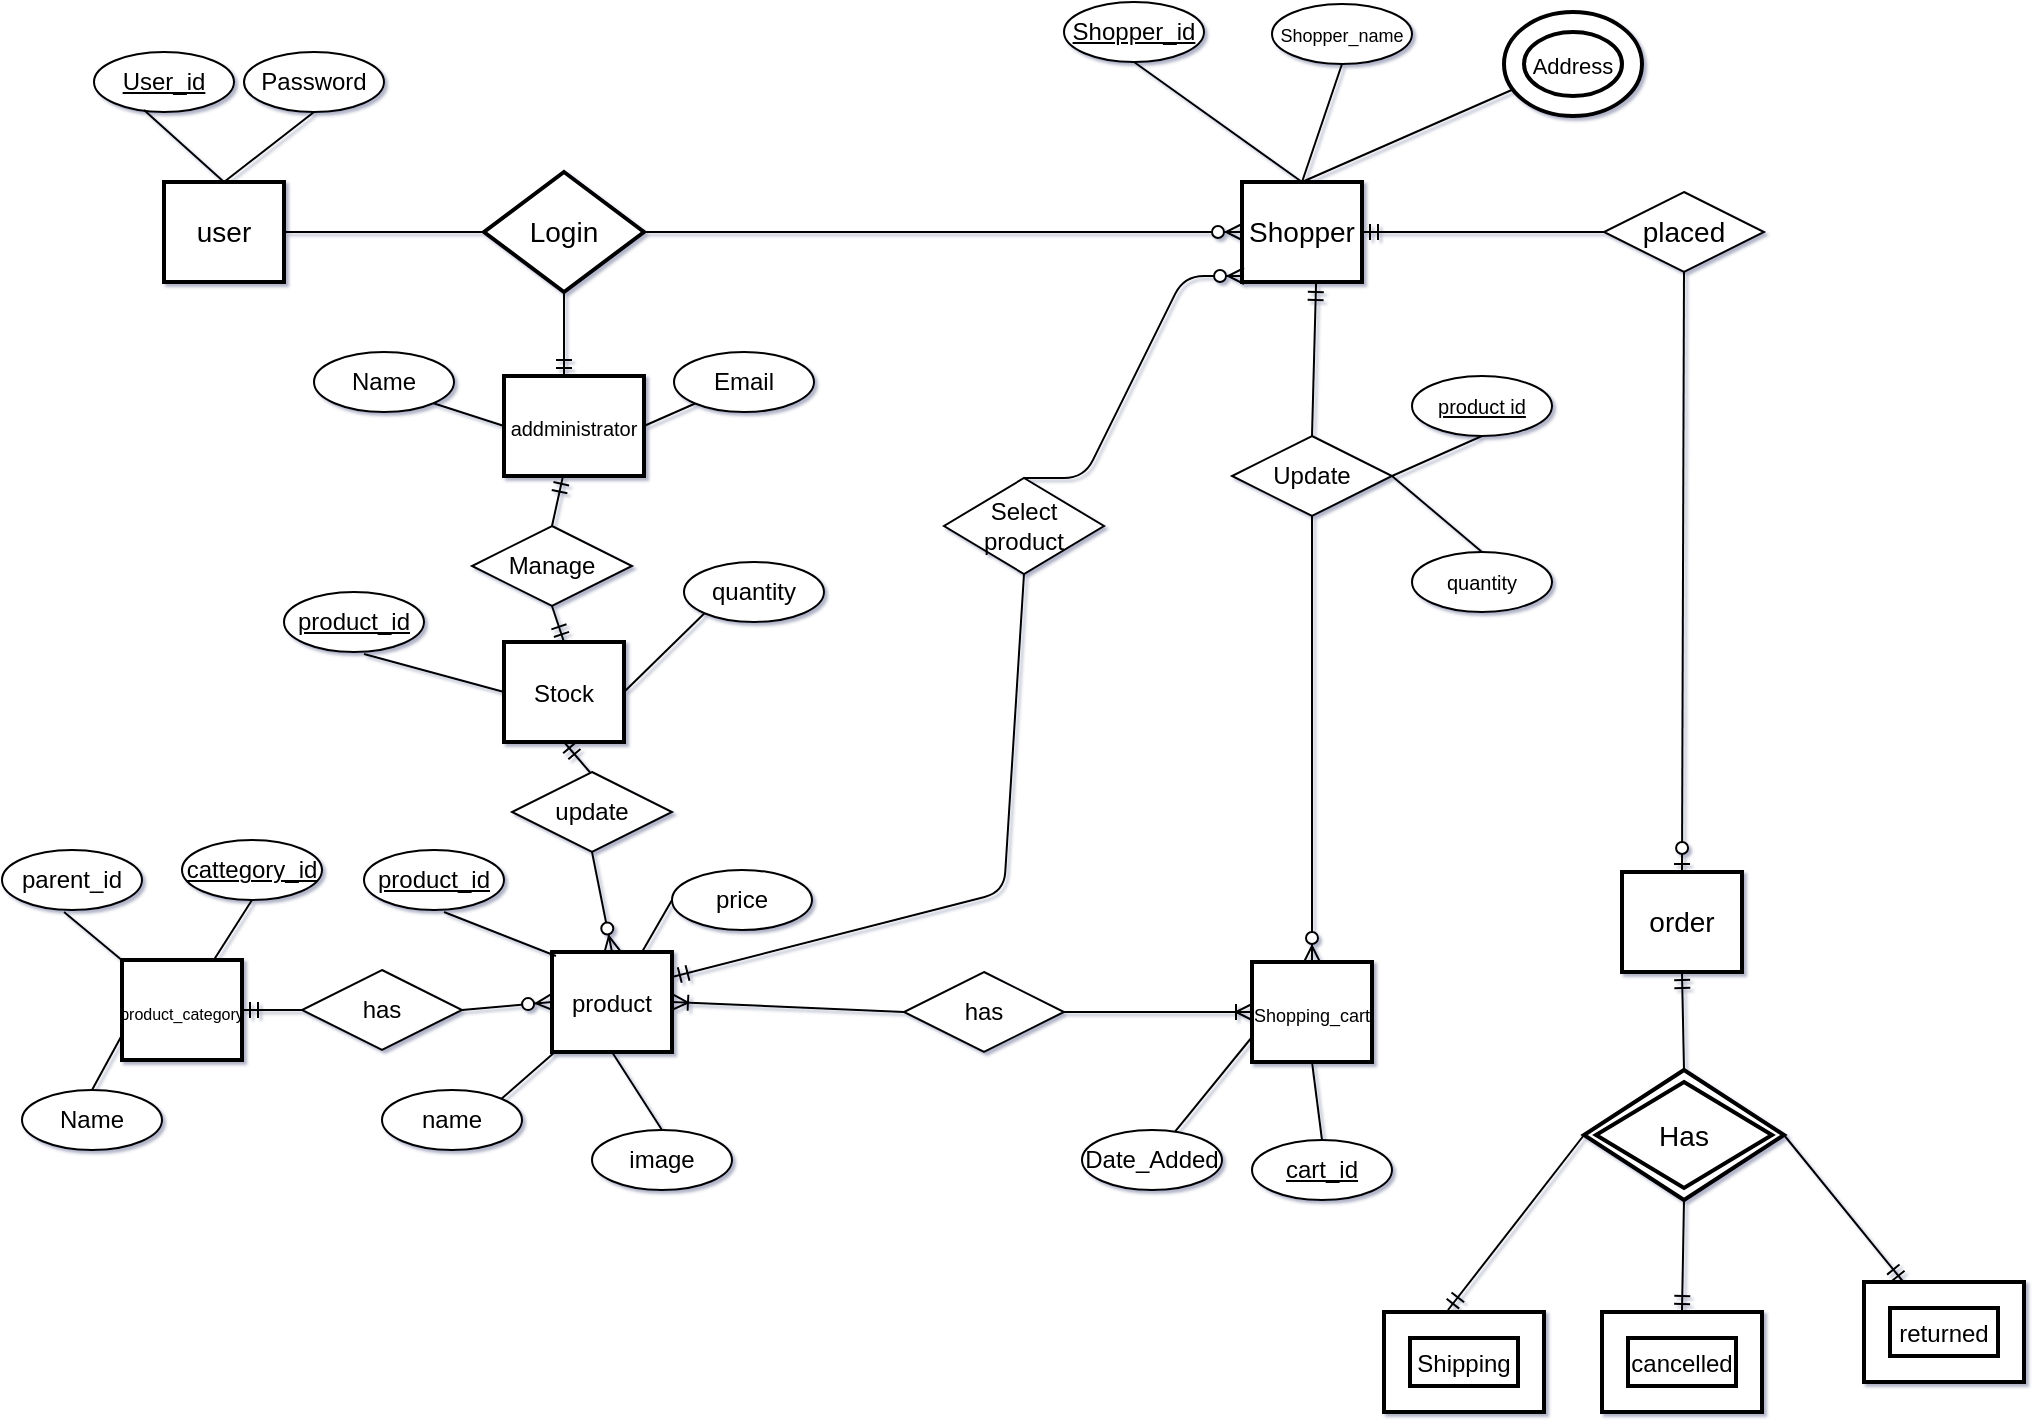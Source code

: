 <mxfile version="11.1.4" type="device"><diagram id="gS7jpQpvTUa63fedZIkj" name="Page-1"><mxGraphModel dx="1718" dy="403" grid="1" gridSize="10" guides="1" tooltips="1" connect="1" arrows="1" fold="1" page="1" pageScale="1" pageWidth="850" pageHeight="1100" math="0" shadow="1"><root><mxCell id="0"/><mxCell id="1" parent="0"/><mxCell id="2SPnDHDMHKQsemep0HU1-3" value="Login" style="shape=rhombus;strokeWidth=2;fontSize=17;perimeter=rhombusPerimeter;whiteSpace=wrap;html=1;align=center;fontSize=14;" parent="1" vertex="1"><mxGeometry x="220" y="110" width="80" height="60" as="geometry"/></mxCell><mxCell id="2SPnDHDMHKQsemep0HU1-4" value="user" style="strokeWidth=2;whiteSpace=wrap;html=1;align=center;fontSize=14;" parent="1" vertex="1"><mxGeometry x="60" y="115" width="60" height="50" as="geometry"/></mxCell><mxCell id="2SPnDHDMHKQsemep0HU1-8" value="&lt;u&gt;User_id&lt;/u&gt;" style="ellipse;whiteSpace=wrap;html=1;" parent="1" vertex="1"><mxGeometry x="25" y="50" width="70" height="30" as="geometry"/></mxCell><mxCell id="2SPnDHDMHKQsemep0HU1-9" value="Password" style="ellipse;whiteSpace=wrap;html=1;" parent="1" vertex="1"><mxGeometry x="100" y="50" width="70" height="30" as="geometry"/></mxCell><mxCell id="2SPnDHDMHKQsemep0HU1-15" value="Shopper" style="strokeWidth=2;whiteSpace=wrap;html=1;align=center;fontSize=14;" parent="1" vertex="1"><mxGeometry x="599" y="115" width="60" height="50" as="geometry"/></mxCell><mxCell id="2SPnDHDMHKQsemep0HU1-16" value="" style="edgeStyle=entityRelationEdgeStyle;fontSize=12;html=1;endArrow=ERzeroToMany;endFill=1;exitX=1;exitY=0.5;exitDx=0;exitDy=0;entryX=0;entryY=0.5;entryDx=0;entryDy=0;" parent="1" source="2SPnDHDMHKQsemep0HU1-3" target="2SPnDHDMHKQsemep0HU1-15" edge="1"><mxGeometry width="100" height="100" relative="1" as="geometry"><mxPoint x="310" y="190" as="sourcePoint"/><mxPoint x="410" y="90" as="targetPoint"/></mxGeometry></mxCell><mxCell id="2SPnDHDMHKQsemep0HU1-18" value="&lt;font style=&quot;font-size: 10px&quot;&gt;addministrator&lt;/font&gt;" style="strokeWidth=2;whiteSpace=wrap;html=1;align=center;fontSize=14;" parent="1" vertex="1"><mxGeometry x="230" y="212" width="70" height="50" as="geometry"/></mxCell><mxCell id="2SPnDHDMHKQsemep0HU1-25" value="Name" style="ellipse;whiteSpace=wrap;html=1;" parent="1" vertex="1"><mxGeometry x="135" y="200" width="70" height="30" as="geometry"/></mxCell><mxCell id="2SPnDHDMHKQsemep0HU1-26" value="Email" style="ellipse;whiteSpace=wrap;html=1;" parent="1" vertex="1"><mxGeometry x="315" y="200" width="70" height="30" as="geometry"/></mxCell><mxCell id="2SPnDHDMHKQsemep0HU1-30" value="&lt;u&gt;Shopper_id&lt;/u&gt;" style="ellipse;whiteSpace=wrap;html=1;" parent="1" vertex="1"><mxGeometry x="510" y="25" width="70" height="30" as="geometry"/></mxCell><mxCell id="2SPnDHDMHKQsemep0HU1-32" value="&lt;font style=&quot;font-size: 9px&quot;&gt;Shopper_name&lt;/font&gt;" style="ellipse;whiteSpace=wrap;html=1;" parent="1" vertex="1"><mxGeometry x="614" y="26" width="70" height="30" as="geometry"/></mxCell><mxCell id="2SPnDHDMHKQsemep0HU1-36" value="Update" style="rhombus;whiteSpace=wrap;html=1;" parent="1" vertex="1"><mxGeometry x="594" y="242" width="80" height="40" as="geometry"/></mxCell><mxCell id="2SPnDHDMHKQsemep0HU1-40" value="" style="fontSize=12;html=1;endArrow=ERmandOne;exitX=0.5;exitY=0;exitDx=0;exitDy=0;entryX=0.617;entryY=1.02;entryDx=0;entryDy=0;entryPerimeter=0;" parent="1" source="2SPnDHDMHKQsemep0HU1-36" target="2SPnDHDMHKQsemep0HU1-15" edge="1"><mxGeometry width="100" height="100" relative="1" as="geometry"><mxPoint x="465" y="215" as="sourcePoint"/><mxPoint x="525" y="165" as="targetPoint"/></mxGeometry></mxCell><mxCell id="2SPnDHDMHKQsemep0HU1-42" value="&lt;font style=&quot;font-size: 9px&quot;&gt;Shopping_cart&lt;/font&gt;" style="strokeWidth=2;whiteSpace=wrap;html=1;align=center;fontSize=14;" parent="1" vertex="1"><mxGeometry x="604" y="505" width="60" height="50" as="geometry"/></mxCell><mxCell id="2SPnDHDMHKQsemep0HU1-44" value="" style="fontSize=12;html=1;endArrow=ERzeroToMany;endFill=1;exitX=0.5;exitY=1;exitDx=0;exitDy=0;entryX=0.5;entryY=0;entryDx=0;entryDy=0;" parent="1" source="2SPnDHDMHKQsemep0HU1-36" target="2SPnDHDMHKQsemep0HU1-42" edge="1"><mxGeometry width="100" height="100" relative="1" as="geometry"><mxPoint x="495" y="370" as="sourcePoint"/><mxPoint x="660" y="360" as="targetPoint"/></mxGeometry></mxCell><mxCell id="2SPnDHDMHKQsemep0HU1-46" value="has" style="rhombus;whiteSpace=wrap;html=1;" parent="1" vertex="1"><mxGeometry x="430" y="510" width="80" height="40" as="geometry"/></mxCell><mxCell id="2SPnDHDMHKQsemep0HU1-47" value="&lt;font style=&quot;font-size: 12px&quot;&gt;product&lt;/font&gt;" style="strokeWidth=2;whiteSpace=wrap;html=1;align=center;fontSize=14;" parent="1" vertex="1"><mxGeometry x="254" y="500" width="60" height="50" as="geometry"/></mxCell><mxCell id="2SPnDHDMHKQsemep0HU1-48" value="has" style="rhombus;whiteSpace=wrap;html=1;" parent="1" vertex="1"><mxGeometry x="129" y="509" width="80" height="40" as="geometry"/></mxCell><mxCell id="2SPnDHDMHKQsemep0HU1-49" value="&lt;span style=&quot;font-size: 8px&quot;&gt;product_category&lt;/span&gt;" style="strokeWidth=2;whiteSpace=wrap;html=1;align=center;fontSize=14;" parent="1" vertex="1"><mxGeometry x="39" y="504" width="60" height="50" as="geometry"/></mxCell><mxCell id="2SPnDHDMHKQsemep0HU1-50" value="Date_Added" style="ellipse;whiteSpace=wrap;html=1;" parent="1" vertex="1"><mxGeometry x="519" y="589" width="70" height="30" as="geometry"/></mxCell><mxCell id="2SPnDHDMHKQsemep0HU1-51" value="&lt;u&gt;cart_id&lt;/u&gt;" style="ellipse;whiteSpace=wrap;html=1;" parent="1" vertex="1"><mxGeometry x="604" y="594" width="70" height="30" as="geometry"/></mxCell><mxCell id="2SPnDHDMHKQsemep0HU1-55" value="" style="fontSize=12;html=1;endArrow=ERoneToMany;exitX=1;exitY=0.5;exitDx=0;exitDy=0;entryX=0;entryY=0.5;entryDx=0;entryDy=0;" parent="1" source="2SPnDHDMHKQsemep0HU1-46" target="2SPnDHDMHKQsemep0HU1-42" edge="1"><mxGeometry width="100" height="100" relative="1" as="geometry"><mxPoint x="419" y="599" as="sourcePoint"/><mxPoint x="519" y="499" as="targetPoint"/></mxGeometry></mxCell><mxCell id="2SPnDHDMHKQsemep0HU1-57" value="" style="fontSize=12;html=1;endArrow=ERoneToMany;entryX=1;entryY=0.5;entryDx=0;entryDy=0;exitX=0;exitY=0.5;exitDx=0;exitDy=0;" parent="1" source="2SPnDHDMHKQsemep0HU1-46" target="2SPnDHDMHKQsemep0HU1-47" edge="1"><mxGeometry width="100" height="100" relative="1" as="geometry"><mxPoint x="389" y="589" as="sourcePoint"/><mxPoint x="299" y="579" as="targetPoint"/></mxGeometry></mxCell><mxCell id="2SPnDHDMHKQsemep0HU1-58" value="" style="fontSize=12;html=1;endArrow=ERzeroToMany;endFill=1;exitX=1;exitY=0.5;exitDx=0;exitDy=0;entryX=0;entryY=0.5;entryDx=0;entryDy=0;" parent="1" source="2SPnDHDMHKQsemep0HU1-48" target="2SPnDHDMHKQsemep0HU1-47" edge="1"><mxGeometry width="100" height="100" relative="1" as="geometry"><mxPoint x="149" y="689" as="sourcePoint"/><mxPoint x="249" y="589" as="targetPoint"/></mxGeometry></mxCell><mxCell id="2SPnDHDMHKQsemep0HU1-59" value="" style="fontSize=12;html=1;endArrow=ERmandOne;entryX=1;entryY=0.5;entryDx=0;entryDy=0;exitX=0;exitY=0.5;exitDx=0;exitDy=0;" parent="1" source="2SPnDHDMHKQsemep0HU1-48" target="2SPnDHDMHKQsemep0HU1-49" edge="1"><mxGeometry width="100" height="100" relative="1" as="geometry"><mxPoint x="139" y="689" as="sourcePoint"/><mxPoint x="239" y="589" as="targetPoint"/></mxGeometry></mxCell><mxCell id="2SPnDHDMHKQsemep0HU1-60" value="name" style="ellipse;whiteSpace=wrap;html=1;" parent="1" vertex="1"><mxGeometry x="169" y="569" width="70" height="30" as="geometry"/></mxCell><mxCell id="2SPnDHDMHKQsemep0HU1-61" value="&lt;u&gt;product_id&lt;/u&gt;" style="ellipse;whiteSpace=wrap;html=1;" parent="1" vertex="1"><mxGeometry x="160" y="449" width="70" height="30" as="geometry"/></mxCell><mxCell id="2SPnDHDMHKQsemep0HU1-62" value="price" style="ellipse;whiteSpace=wrap;html=1;" parent="1" vertex="1"><mxGeometry x="314" y="459" width="70" height="30" as="geometry"/></mxCell><mxCell id="2SPnDHDMHKQsemep0HU1-63" value="image" style="ellipse;whiteSpace=wrap;html=1;" parent="1" vertex="1"><mxGeometry x="274" y="589" width="70" height="30" as="geometry"/></mxCell><mxCell id="2SPnDHDMHKQsemep0HU1-68" value="parent_id" style="ellipse;whiteSpace=wrap;html=1;" parent="1" vertex="1"><mxGeometry x="-21" y="449" width="70" height="30" as="geometry"/></mxCell><mxCell id="2SPnDHDMHKQsemep0HU1-69" value="Name" style="ellipse;whiteSpace=wrap;html=1;" parent="1" vertex="1"><mxGeometry x="-11" y="569" width="70" height="30" as="geometry"/></mxCell><mxCell id="2SPnDHDMHKQsemep0HU1-70" value="&lt;u&gt;cattegory_id&lt;/u&gt;" style="ellipse;whiteSpace=wrap;html=1;" parent="1" vertex="1"><mxGeometry x="69" y="444" width="70" height="30" as="geometry"/></mxCell><mxCell id="2SPnDHDMHKQsemep0HU1-74" value="&lt;span style=&quot;font-size: 14px&quot;&gt;placed&lt;br&gt;&lt;/span&gt;" style="rhombus;whiteSpace=wrap;html=1;" parent="1" vertex="1"><mxGeometry x="780" y="120" width="80" height="40" as="geometry"/></mxCell><mxCell id="2SPnDHDMHKQsemep0HU1-75" value="&lt;font style=&quot;font-size: 14px&quot;&gt;order&lt;/font&gt;" style="strokeWidth=2;whiteSpace=wrap;html=1;align=center;fontSize=14;" parent="1" vertex="1"><mxGeometry x="789" y="460" width="60" height="50" as="geometry"/></mxCell><mxCell id="2SPnDHDMHKQsemep0HU1-76" value="&lt;font style=&quot;font-size: 12px&quot;&gt;Shipping&lt;/font&gt;" style="shape=ext;strokeWidth=2;margin=10;double=1;whiteSpace=wrap;html=1;align=center;fontSize=14;" parent="1" vertex="1"><mxGeometry x="670" y="680" width="80" height="50" as="geometry"/></mxCell><mxCell id="2SPnDHDMHKQsemep0HU1-77" value="Has" style="shape=rhombus;double=1;strokeWidth=2;fontSize=17;perimeter=rhombusPerimeter;whiteSpace=wrap;html=1;align=center;fontSize=14;" parent="1" vertex="1"><mxGeometry x="770" y="559" width="100" height="65" as="geometry"/></mxCell><mxCell id="2SPnDHDMHKQsemep0HU1-78" value="&lt;font style=&quot;font-size: 12px&quot;&gt;cancelled&lt;/font&gt;" style="shape=ext;strokeWidth=2;margin=10;double=1;whiteSpace=wrap;html=1;align=center;fontSize=14;" parent="1" vertex="1"><mxGeometry x="779" y="680" width="80" height="50" as="geometry"/></mxCell><mxCell id="2SPnDHDMHKQsemep0HU1-79" value="&lt;font style=&quot;font-size: 12px&quot;&gt;returned&lt;/font&gt;" style="shape=ext;strokeWidth=2;margin=10;double=1;whiteSpace=wrap;html=1;align=center;fontSize=14;" parent="1" vertex="1"><mxGeometry x="910" y="665" width="80" height="50" as="geometry"/></mxCell><mxCell id="2SPnDHDMHKQsemep0HU1-80" value="" style="fontSize=12;html=1;endArrow=ERmandOne;" parent="1" source="2SPnDHDMHKQsemep0HU1-3" edge="1"><mxGeometry width="100" height="100" relative="1" as="geometry"><mxPoint x="310" y="170" as="sourcePoint"/><mxPoint x="260" y="212" as="targetPoint"/></mxGeometry></mxCell><mxCell id="2SPnDHDMHKQsemep0HU1-83" value="Manage" style="rhombus;whiteSpace=wrap;html=1;" parent="1" vertex="1"><mxGeometry x="214" y="287" width="80" height="40" as="geometry"/></mxCell><mxCell id="2SPnDHDMHKQsemep0HU1-88" value="" style="fontSize=12;html=1;endArrow=ERmandOne;exitX=0.5;exitY=0;exitDx=0;exitDy=0;" parent="1" source="2SPnDHDMHKQsemep0HU1-83" target="2SPnDHDMHKQsemep0HU1-18" edge="1"><mxGeometry width="100" height="100" relative="1" as="geometry"><mxPoint x="259" y="312" as="sourcePoint"/><mxPoint x="255.866" y="270" as="targetPoint"/></mxGeometry></mxCell><mxCell id="2SPnDHDMHKQsemep0HU1-89" value="&lt;span style=&quot;font-size: 12px&quot;&gt;Stock&lt;/span&gt;" style="strokeWidth=2;whiteSpace=wrap;html=1;align=center;fontSize=14;" parent="1" vertex="1"><mxGeometry x="230" y="345" width="60" height="50" as="geometry"/></mxCell><mxCell id="2SPnDHDMHKQsemep0HU1-90" value="&lt;u&gt;product_id&lt;/u&gt;" style="ellipse;whiteSpace=wrap;html=1;" parent="1" vertex="1"><mxGeometry x="120" y="320" width="70" height="30" as="geometry"/></mxCell><mxCell id="2SPnDHDMHKQsemep0HU1-91" value="quantity" style="ellipse;whiteSpace=wrap;html=1;" parent="1" vertex="1"><mxGeometry x="320" y="305" width="70" height="30" as="geometry"/></mxCell><mxCell id="2SPnDHDMHKQsemep0HU1-95" value="" style="fontSize=12;html=1;endArrow=ERzeroToOne;endFill=1;exitX=0.5;exitY=1;exitDx=0;exitDy=0;entryX=0.5;entryY=0;entryDx=0;entryDy=0;" parent="1" source="2SPnDHDMHKQsemep0HU1-74" target="2SPnDHDMHKQsemep0HU1-75" edge="1"><mxGeometry width="100" height="100" relative="1" as="geometry"><mxPoint x="740" y="460" as="sourcePoint"/><mxPoint x="900" y="200" as="targetPoint"/></mxGeometry></mxCell><mxCell id="2SPnDHDMHKQsemep0HU1-96" value="" style="fontSize=12;html=1;endArrow=ERmandOne;exitX=0;exitY=0.5;exitDx=0;exitDy=0;entryX=0.4;entryY=-0.02;entryDx=0;entryDy=0;entryPerimeter=0;" parent="1" source="2SPnDHDMHKQsemep0HU1-77" target="2SPnDHDMHKQsemep0HU1-76" edge="1"><mxGeometry width="100" height="100" relative="1" as="geometry"><mxPoint x="640" y="678" as="sourcePoint"/><mxPoint x="740" y="590" as="targetPoint"/></mxGeometry></mxCell><mxCell id="2SPnDHDMHKQsemep0HU1-98" value="" style="fontSize=12;html=1;endArrow=ERmandOne;exitX=1;exitY=0.5;exitDx=0;exitDy=0;" parent="1" source="2SPnDHDMHKQsemep0HU1-77" target="2SPnDHDMHKQsemep0HU1-79" edge="1"><mxGeometry width="100" height="100" relative="1" as="geometry"><mxPoint x="870" y="608" as="sourcePoint"/><mxPoint x="910" y="570" as="targetPoint"/></mxGeometry></mxCell><mxCell id="2SPnDHDMHKQsemep0HU1-99" value="" style="fontSize=12;html=1;endArrow=ERmandOne;entryX=0.5;entryY=1;entryDx=0;entryDy=0;exitX=0.5;exitY=0;exitDx=0;exitDy=0;" parent="1" source="2SPnDHDMHKQsemep0HU1-77" target="2SPnDHDMHKQsemep0HU1-75" edge="1"><mxGeometry width="100" height="100" relative="1" as="geometry"><mxPoint x="860" y="548" as="sourcePoint"/><mxPoint x="928.96" y="479" as="targetPoint"/></mxGeometry></mxCell><mxCell id="2SPnDHDMHKQsemep0HU1-100" value="" style="fontSize=12;html=1;endArrow=ERmandOne;entryX=0.5;entryY=1;entryDx=0;entryDy=0;" parent="1" target="2SPnDHDMHKQsemep0HU1-89" edge="1"><mxGeometry width="100" height="100" relative="1" as="geometry"><mxPoint x="290" y="430" as="sourcePoint"/><mxPoint x="318.96" y="341" as="targetPoint"/></mxGeometry></mxCell><mxCell id="2SPnDHDMHKQsemep0HU1-101" style="edgeStyle=none;rounded=0;orthogonalLoop=1;jettySize=auto;html=1;entryX=0.5;entryY=0;entryDx=0;entryDy=0;" parent="1" source="2SPnDHDMHKQsemep0HU1-47" target="2SPnDHDMHKQsemep0HU1-47" edge="1"><mxGeometry relative="1" as="geometry"/></mxCell><mxCell id="2SPnDHDMHKQsemep0HU1-102" style="edgeStyle=none;rounded=0;orthogonalLoop=1;jettySize=auto;html=1;entryX=0.5;entryY=0;entryDx=0;entryDy=0;" parent="1" source="2SPnDHDMHKQsemep0HU1-47" target="2SPnDHDMHKQsemep0HU1-47" edge="1"><mxGeometry relative="1" as="geometry"/></mxCell><mxCell id="2SPnDHDMHKQsemep0HU1-104" value="" style="fontSize=12;html=1;endArrow=ERmandOne;entryX=0.5;entryY=0;entryDx=0;entryDy=0;exitX=0.5;exitY=1;exitDx=0;exitDy=0;" parent="1" source="2SPnDHDMHKQsemep0HU1-83" target="2SPnDHDMHKQsemep0HU1-89" edge="1"><mxGeometry width="100" height="100" relative="1" as="geometry"><mxPoint x="320" y="310" as="sourcePoint"/><mxPoint x="388.96" y="241" as="targetPoint"/></mxGeometry></mxCell><mxCell id="2SPnDHDMHKQsemep0HU1-105" value="" style="fontSize=12;html=1;endArrow=ERmandOne;exitX=0.5;exitY=1;exitDx=0;exitDy=0;entryX=0.5;entryY=0;entryDx=0;entryDy=0;" parent="1" source="2SPnDHDMHKQsemep0HU1-77" target="2SPnDHDMHKQsemep0HU1-78" edge="1"><mxGeometry width="100" height="100" relative="1" as="geometry"><mxPoint x="820" y="660" as="sourcePoint"/><mxPoint x="850" y="630" as="targetPoint"/></mxGeometry></mxCell><mxCell id="2SPnDHDMHKQsemep0HU1-114" value="" style="fontSize=12;html=1;endArrow=ERmandOne;exitX=0;exitY=0.5;exitDx=0;exitDy=0;entryX=1;entryY=0.5;entryDx=0;entryDy=0;" parent="1" source="2SPnDHDMHKQsemep0HU1-74" target="2SPnDHDMHKQsemep0HU1-15" edge="1"><mxGeometry width="100" height="100" relative="1" as="geometry"><mxPoint x="830" y="140" as="sourcePoint"/><mxPoint x="758" y="40" as="targetPoint"/></mxGeometry></mxCell><mxCell id="2SPnDHDMHKQsemep0HU1-115" value="Select&lt;br&gt;product" style="rhombus;whiteSpace=wrap;html=1;" parent="1" vertex="1"><mxGeometry x="450" y="263" width="80" height="48" as="geometry"/></mxCell><mxCell id="2SPnDHDMHKQsemep0HU1-119" value="" style="fontSize=12;html=1;endArrow=ERmandOne;exitX=0.5;exitY=1;exitDx=0;exitDy=0;entryX=1;entryY=0.25;entryDx=0;entryDy=0;" parent="1" source="2SPnDHDMHKQsemep0HU1-115" target="2SPnDHDMHKQsemep0HU1-47" edge="1"><mxGeometry width="100" height="100" relative="1" as="geometry"><mxPoint x="460" y="490" as="sourcePoint"/><mxPoint x="450" y="470" as="targetPoint"/><Array as="points"><mxPoint x="480" y="470"/></Array></mxGeometry></mxCell><mxCell id="2SPnDHDMHKQsemep0HU1-120" value="" style="edgeStyle=entityRelationEdgeStyle;fontSize=12;html=1;endArrow=ERzeroToMany;endFill=1;entryX=0.017;entryY=0.94;entryDx=0;entryDy=0;entryPerimeter=0;exitX=0.5;exitY=0;exitDx=0;exitDy=0;" parent="1" source="2SPnDHDMHKQsemep0HU1-115" target="2SPnDHDMHKQsemep0HU1-15" edge="1"><mxGeometry width="100" height="100" relative="1" as="geometry"><mxPoint x="470" y="270" as="sourcePoint"/><mxPoint x="570" y="170" as="targetPoint"/></mxGeometry></mxCell><mxCell id="2SPnDHDMHKQsemep0HU1-121" value="&lt;font size=&quot;1&quot;&gt;&lt;u&gt;product id&lt;/u&gt;&lt;/font&gt;" style="ellipse;whiteSpace=wrap;html=1;" parent="1" vertex="1"><mxGeometry x="684" y="212" width="70" height="30" as="geometry"/></mxCell><mxCell id="2SPnDHDMHKQsemep0HU1-122" value="&lt;font size=&quot;1&quot;&gt;quantity&lt;/font&gt;" style="ellipse;whiteSpace=wrap;html=1;" parent="1" vertex="1"><mxGeometry x="684" y="300" width="70" height="30" as="geometry"/></mxCell><mxCell id="2SPnDHDMHKQsemep0HU1-127" value="" style="endArrow=none;html=1;exitX=1;exitY=0.5;exitDx=0;exitDy=0;entryX=0.5;entryY=1;entryDx=0;entryDy=0;" parent="1" source="2SPnDHDMHKQsemep0HU1-36" target="2SPnDHDMHKQsemep0HU1-121" edge="1"><mxGeometry width="50" height="50" relative="1" as="geometry"><mxPoint x="690" y="300" as="sourcePoint"/><mxPoint x="740" y="250" as="targetPoint"/></mxGeometry></mxCell><mxCell id="2SPnDHDMHKQsemep0HU1-128" value="" style="endArrow=none;html=1;exitX=1;exitY=0.5;exitDx=0;exitDy=0;entryX=0.5;entryY=0;entryDx=0;entryDy=0;" parent="1" source="2SPnDHDMHKQsemep0HU1-36" target="2SPnDHDMHKQsemep0HU1-122" edge="1"><mxGeometry width="50" height="50" relative="1" as="geometry"><mxPoint x="690" y="320" as="sourcePoint"/><mxPoint x="740" y="270" as="targetPoint"/></mxGeometry></mxCell><mxCell id="2SPnDHDMHKQsemep0HU1-129" value="" style="endArrow=none;html=1;exitX=0.5;exitY=0;exitDx=0;exitDy=0;entryX=0.357;entryY=0.967;entryDx=0;entryDy=0;entryPerimeter=0;" parent="1" source="2SPnDHDMHKQsemep0HU1-4" target="2SPnDHDMHKQsemep0HU1-8" edge="1"><mxGeometry width="50" height="50" relative="1" as="geometry"><mxPoint x="40" y="130" as="sourcePoint"/><mxPoint x="90" y="80" as="targetPoint"/></mxGeometry></mxCell><mxCell id="2SPnDHDMHKQsemep0HU1-130" value="" style="endArrow=none;html=1;exitX=0.5;exitY=0;exitDx=0;exitDy=0;" parent="1" source="2SPnDHDMHKQsemep0HU1-4" edge="1"><mxGeometry width="50" height="50" relative="1" as="geometry"><mxPoint x="90" y="110" as="sourcePoint"/><mxPoint x="135" y="80" as="targetPoint"/></mxGeometry></mxCell><mxCell id="2SPnDHDMHKQsemep0HU1-131" value="" style="endArrow=none;html=1;exitX=1;exitY=0.5;exitDx=0;exitDy=0;" parent="1" source="2SPnDHDMHKQsemep0HU1-18" target="2SPnDHDMHKQsemep0HU1-26" edge="1"><mxGeometry width="50" height="50" relative="1" as="geometry"><mxPoint x="320" y="240" as="sourcePoint"/><mxPoint x="279.99" y="204.01" as="targetPoint"/></mxGeometry></mxCell><mxCell id="2SPnDHDMHKQsemep0HU1-132" value="" style="endArrow=none;html=1;exitX=0;exitY=0.5;exitDx=0;exitDy=0;entryX=1;entryY=1;entryDx=0;entryDy=0;" parent="1" source="2SPnDHDMHKQsemep0HU1-18" target="2SPnDHDMHKQsemep0HU1-25" edge="1"><mxGeometry width="50" height="50" relative="1" as="geometry"><mxPoint x="190" y="230" as="sourcePoint"/><mxPoint x="149.99" y="194.01" as="targetPoint"/></mxGeometry></mxCell><mxCell id="2SPnDHDMHKQsemep0HU1-133" value="" style="endArrow=none;html=1;exitX=0;exitY=0.5;exitDx=0;exitDy=0;" parent="1" source="2SPnDHDMHKQsemep0HU1-89" edge="1"><mxGeometry width="50" height="50" relative="1" as="geometry"><mxPoint x="160" y="360" as="sourcePoint"/><mxPoint x="160" y="351" as="targetPoint"/></mxGeometry></mxCell><mxCell id="2SPnDHDMHKQsemep0HU1-134" value="" style="endArrow=none;html=1;exitX=0;exitY=1;exitDx=0;exitDy=0;entryX=1;entryY=0.5;entryDx=0;entryDy=0;" parent="1" source="2SPnDHDMHKQsemep0HU1-91" target="2SPnDHDMHKQsemep0HU1-89" edge="1"><mxGeometry width="50" height="50" relative="1" as="geometry"><mxPoint x="320" y="380" as="sourcePoint"/><mxPoint x="279.99" y="344.01" as="targetPoint"/></mxGeometry></mxCell><mxCell id="2SPnDHDMHKQsemep0HU1-135" value="" style="endArrow=none;html=1;exitX=0;exitY=0.5;exitDx=0;exitDy=0;entryX=1;entryY=0.5;entryDx=0;entryDy=0;" parent="1" source="2SPnDHDMHKQsemep0HU1-3" target="2SPnDHDMHKQsemep0HU1-4" edge="1"><mxGeometry width="50" height="50" relative="1" as="geometry"><mxPoint x="160" y="140" as="sourcePoint"/><mxPoint x="119.99" y="104.01" as="targetPoint"/></mxGeometry></mxCell><mxCell id="2SPnDHDMHKQsemep0HU1-136" value="" style="endArrow=none;html=1;exitX=0.5;exitY=0;exitDx=0;exitDy=0;entryX=0.5;entryY=1;entryDx=0;entryDy=0;" parent="1" source="2SPnDHDMHKQsemep0HU1-51" target="2SPnDHDMHKQsemep0HU1-42" edge="1"><mxGeometry width="50" height="50" relative="1" as="geometry"><mxPoint x="630" y="560" as="sourcePoint"/><mxPoint x="589.99" y="524.01" as="targetPoint"/></mxGeometry></mxCell><mxCell id="2SPnDHDMHKQsemep0HU1-137" value="" style="endArrow=none;html=1;entryX=0;entryY=0.75;entryDx=0;entryDy=0;" parent="1" source="2SPnDHDMHKQsemep0HU1-50" target="2SPnDHDMHKQsemep0HU1-42" edge="1"><mxGeometry width="50" height="50" relative="1" as="geometry"><mxPoint x="570" y="560" as="sourcePoint"/><mxPoint x="529.99" y="524.01" as="targetPoint"/></mxGeometry></mxCell><mxCell id="2SPnDHDMHKQsemep0HU1-138" value="" style="endArrow=none;html=1;exitX=0.033;exitY=0.04;exitDx=0;exitDy=0;exitPerimeter=0;" parent="1" source="2SPnDHDMHKQsemep0HU1-47" edge="1"><mxGeometry width="50" height="50" relative="1" as="geometry"><mxPoint x="220" y="490" as="sourcePoint"/><mxPoint x="200" y="480" as="targetPoint"/></mxGeometry></mxCell><mxCell id="2SPnDHDMHKQsemep0HU1-141" value="" style="endArrow=none;html=1;exitX=0.75;exitY=0;exitDx=0;exitDy=0;entryX=0;entryY=0.5;entryDx=0;entryDy=0;" parent="1" source="2SPnDHDMHKQsemep0HU1-47" target="2SPnDHDMHKQsemep0HU1-62" edge="1"><mxGeometry width="50" height="50" relative="1" as="geometry"><mxPoint x="290" y="450" as="sourcePoint"/><mxPoint x="249.99" y="414.01" as="targetPoint"/></mxGeometry></mxCell><mxCell id="2SPnDHDMHKQsemep0HU1-142" value="" style="endArrow=none;html=1;exitX=0.5;exitY=0;exitDx=0;exitDy=0;entryX=0.5;entryY=1;entryDx=0;entryDy=0;" parent="1" source="2SPnDHDMHKQsemep0HU1-63" target="2SPnDHDMHKQsemep0HU1-47" edge="1"><mxGeometry width="50" height="50" relative="1" as="geometry"><mxPoint x="290" y="570" as="sourcePoint"/><mxPoint x="249.99" y="534.01" as="targetPoint"/></mxGeometry></mxCell><mxCell id="2SPnDHDMHKQsemep0HU1-143" value="" style="endArrow=none;html=1;exitX=1;exitY=0;exitDx=0;exitDy=0;" parent="1" source="2SPnDHDMHKQsemep0HU1-60" target="2SPnDHDMHKQsemep0HU1-47" edge="1"><mxGeometry width="50" height="50" relative="1" as="geometry"><mxPoint x="230" y="550" as="sourcePoint"/><mxPoint x="189.99" y="514.01" as="targetPoint"/></mxGeometry></mxCell><mxCell id="2SPnDHDMHKQsemep0HU1-144" value="" style="endArrow=none;html=1;entryX=0.5;entryY=1;entryDx=0;entryDy=0;" parent="1" source="2SPnDHDMHKQsemep0HU1-49" target="2SPnDHDMHKQsemep0HU1-70" edge="1"><mxGeometry width="50" height="50" relative="1" as="geometry"><mxPoint x="110" y="480" as="sourcePoint"/><mxPoint x="69.99" y="444.01" as="targetPoint"/></mxGeometry></mxCell><mxCell id="2SPnDHDMHKQsemep0HU1-145" value="" style="endArrow=none;html=1;" parent="1" source="2SPnDHDMHKQsemep0HU1-49" edge="1"><mxGeometry width="50" height="50" relative="1" as="geometry"><mxPoint x="10" y="490" as="sourcePoint"/><mxPoint x="10" y="480" as="targetPoint"/></mxGeometry></mxCell><mxCell id="2SPnDHDMHKQsemep0HU1-146" value="" style="endArrow=none;html=1;exitX=0.5;exitY=0;exitDx=0;exitDy=0;entryX=0;entryY=0.75;entryDx=0;entryDy=0;" parent="1" source="2SPnDHDMHKQsemep0HU1-69" target="2SPnDHDMHKQsemep0HU1-49" edge="1"><mxGeometry width="50" height="50" relative="1" as="geometry"><mxPoint y="550" as="sourcePoint"/><mxPoint x="-40.01" y="514.01" as="targetPoint"/></mxGeometry></mxCell><mxCell id="2SPnDHDMHKQsemep0HU1-147" value="" style="endArrow=none;html=1;exitX=0.5;exitY=0;exitDx=0;exitDy=0;entryX=0.5;entryY=1;entryDx=0;entryDy=0;" parent="1" source="2SPnDHDMHKQsemep0HU1-15" target="2SPnDHDMHKQsemep0HU1-30" edge="1"><mxGeometry width="50" height="50" relative="1" as="geometry"><mxPoint x="550" y="80" as="sourcePoint"/><mxPoint x="509.99" y="44.01" as="targetPoint"/></mxGeometry></mxCell><mxCell id="2SPnDHDMHKQsemep0HU1-148" value="" style="endArrow=none;html=1;entryX=0.5;entryY=1;entryDx=0;entryDy=0;" parent="1" target="2SPnDHDMHKQsemep0HU1-32" edge="1"><mxGeometry width="50" height="50" relative="1" as="geometry"><mxPoint x="629" y="115" as="sourcePoint"/><mxPoint x="599.99" y="34.01" as="targetPoint"/></mxGeometry></mxCell><mxCell id="2SPnDHDMHKQsemep0HU1-149" value="" style="endArrow=none;html=1;exitX=0.5;exitY=0;exitDx=0;exitDy=0;entryX=0;entryY=1;entryDx=0;entryDy=0;" parent="1" source="2SPnDHDMHKQsemep0HU1-15" edge="1"><mxGeometry width="50" height="50" relative="1" as="geometry"><mxPoint x="720" y="70" as="sourcePoint"/><mxPoint x="739.251" y="66.607" as="targetPoint"/></mxGeometry></mxCell><mxCell id="2SPnDHDMHKQsemep0HU1-156" value="&lt;font style=&quot;font-size: 11px&quot;&gt;Address&lt;/font&gt;" style="ellipse;shape=doubleEllipse;margin=10;strokeWidth=2;fontSize=14;whiteSpace=wrap;html=1;align=center;" parent="1" vertex="1"><mxGeometry x="730" y="30" width="69" height="52" as="geometry"/></mxCell><mxCell id="2SPnDHDMHKQsemep0HU1-157" style="edgeStyle=none;rounded=0;orthogonalLoop=1;jettySize=auto;html=1;exitX=0;exitY=1;exitDx=0;exitDy=0;" parent="1" source="2SPnDHDMHKQsemep0HU1-156" target="2SPnDHDMHKQsemep0HU1-156" edge="1"><mxGeometry relative="1" as="geometry"/></mxCell><mxCell id="2SPnDHDMHKQsemep0HU1-158" value="update" style="rhombus;whiteSpace=wrap;html=1;" parent="1" vertex="1"><mxGeometry x="234" y="410" width="80" height="40" as="geometry"/></mxCell><mxCell id="2SPnDHDMHKQsemep0HU1-160" value="" style="fontSize=12;html=1;endArrow=ERzeroToMany;endFill=1;exitX=0.5;exitY=1;exitDx=0;exitDy=0;entryX=0.5;entryY=0;entryDx=0;entryDy=0;" parent="1" source="2SPnDHDMHKQsemep0HU1-158" target="2SPnDHDMHKQsemep0HU1-47" edge="1"><mxGeometry width="100" height="100" relative="1" as="geometry"><mxPoint x="294" y="444" as="sourcePoint"/><mxPoint x="304" y="494" as="targetPoint"/></mxGeometry></mxCell></root></mxGraphModel></diagram></mxfile>